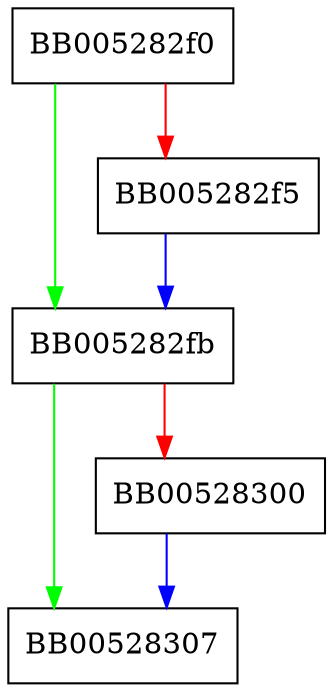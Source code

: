 digraph X509_SIG_getm {
  node [shape="box"];
  graph [splines=ortho];
  BB005282f0 -> BB005282fb [color="green"];
  BB005282f0 -> BB005282f5 [color="red"];
  BB005282f5 -> BB005282fb [color="blue"];
  BB005282fb -> BB00528307 [color="green"];
  BB005282fb -> BB00528300 [color="red"];
  BB00528300 -> BB00528307 [color="blue"];
}
